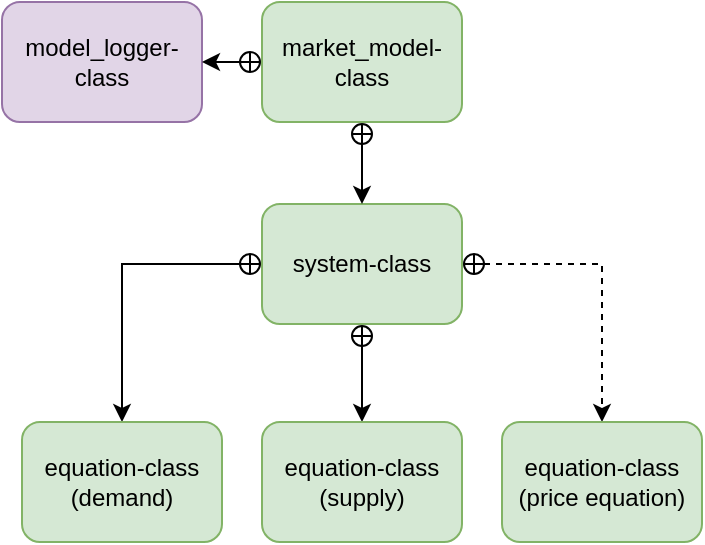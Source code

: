 <mxfile version="14.6.1" type="device"><diagram id="wTxYyCtiBtCD-HAyGD6I" name="Page-1"><mxGraphModel dx="813" dy="440" grid="1" gridSize="10" guides="1" tooltips="1" connect="1" arrows="1" fold="1" page="1" pageScale="1" pageWidth="850" pageHeight="1100" math="0" shadow="0"><root><mxCell id="0"/><mxCell id="1" parent="0"/><mxCell id="PXnDfbXDCQp5edidJXEw-1" value="model_logger-class" style="rounded=1;whiteSpace=wrap;html=1;fillColor=#e1d5e7;strokeColor=#9673a6;" parent="1" vertex="1"><mxGeometry x="270" y="60" width="100" height="60" as="geometry"/></mxCell><mxCell id="a-0cg_XZII82pigehDqg-3" value="" style="edgeStyle=orthogonalEdgeStyle;rounded=0;orthogonalLoop=1;jettySize=auto;html=1;startArrow=circlePlus;startFill=0;startSize=4;" parent="1" source="PXnDfbXDCQp5edidJXEw-2" target="PXnDfbXDCQp5edidJXEw-8" edge="1"><mxGeometry relative="1" as="geometry"/></mxCell><mxCell id="a-0cg_XZII82pigehDqg-4" value="" style="edgeStyle=orthogonalEdgeStyle;rounded=0;orthogonalLoop=1;jettySize=auto;html=1;startArrow=circlePlus;startFill=0;startSize=4;" parent="1" source="PXnDfbXDCQp5edidJXEw-2" target="PXnDfbXDCQp5edidJXEw-10" edge="1"><mxGeometry relative="1" as="geometry"/></mxCell><mxCell id="a-0cg_XZII82pigehDqg-5" value="" style="edgeStyle=orthogonalEdgeStyle;rounded=0;orthogonalLoop=1;jettySize=auto;html=1;dashed=1;startArrow=circlePlus;startFill=0;startSize=4;" parent="1" source="PXnDfbXDCQp5edidJXEw-2" target="PXnDfbXDCQp5edidJXEw-12" edge="1"><mxGeometry relative="1" as="geometry"/></mxCell><mxCell id="PXnDfbXDCQp5edidJXEw-2" value="system-class" style="rounded=1;whiteSpace=wrap;html=1;fillColor=#d5e8d4;strokeColor=#82b366;" parent="1" vertex="1"><mxGeometry x="400" y="161" width="100" height="60" as="geometry"/></mxCell><mxCell id="a-0cg_XZII82pigehDqg-1" value="" style="edgeStyle=orthogonalEdgeStyle;rounded=0;orthogonalLoop=1;jettySize=auto;html=1;startArrow=circlePlus;startFill=0;startSize=4;" parent="1" source="PXnDfbXDCQp5edidJXEw-6" target="PXnDfbXDCQp5edidJXEw-2" edge="1"><mxGeometry relative="1" as="geometry"/></mxCell><mxCell id="a-0cg_XZII82pigehDqg-2" value="" style="edgeStyle=orthogonalEdgeStyle;rounded=0;orthogonalLoop=1;jettySize=auto;html=1;startArrow=circlePlus;startFill=0;startSize=4;" parent="1" source="PXnDfbXDCQp5edidJXEw-6" target="PXnDfbXDCQp5edidJXEw-1" edge="1"><mxGeometry relative="1" as="geometry"/></mxCell><mxCell id="PXnDfbXDCQp5edidJXEw-6" value="market_model-class" style="rounded=1;whiteSpace=wrap;html=1;fillColor=#d5e8d4;strokeColor=#82b366;" parent="1" vertex="1"><mxGeometry x="400" y="60" width="100" height="60" as="geometry"/></mxCell><mxCell id="PXnDfbXDCQp5edidJXEw-8" value="equation-class (demand)" style="rounded=1;whiteSpace=wrap;html=1;fillColor=#d5e8d4;strokeColor=#82b366;" parent="1" vertex="1"><mxGeometry x="280" y="270" width="100" height="60" as="geometry"/></mxCell><mxCell id="PXnDfbXDCQp5edidJXEw-10" value="equation-class (supply)" style="rounded=1;html=1;align=center;whiteSpace=wrap;fillColor=#d5e8d4;strokeColor=#82b366;" parent="1" vertex="1"><mxGeometry x="400" y="270" width="100" height="60" as="geometry"/></mxCell><mxCell id="PXnDfbXDCQp5edidJXEw-12" value="equation-class (price equation)" style="rounded=1;whiteSpace=wrap;html=1;fillColor=#d5e8d4;strokeColor=#82b366;" parent="1" vertex="1"><mxGeometry x="520" y="270" width="100" height="60" as="geometry"/></mxCell><mxCell id="a-0cg_XZII82pigehDqg-6" style="edgeStyle=orthogonalEdgeStyle;rounded=0;orthogonalLoop=1;jettySize=auto;html=1;dashed=1;" parent="1" edge="1"><mxGeometry relative="1" as="geometry"><mxPoint x="770" y="529" as="targetPoint"/></mxGeometry></mxCell></root></mxGraphModel></diagram></mxfile>